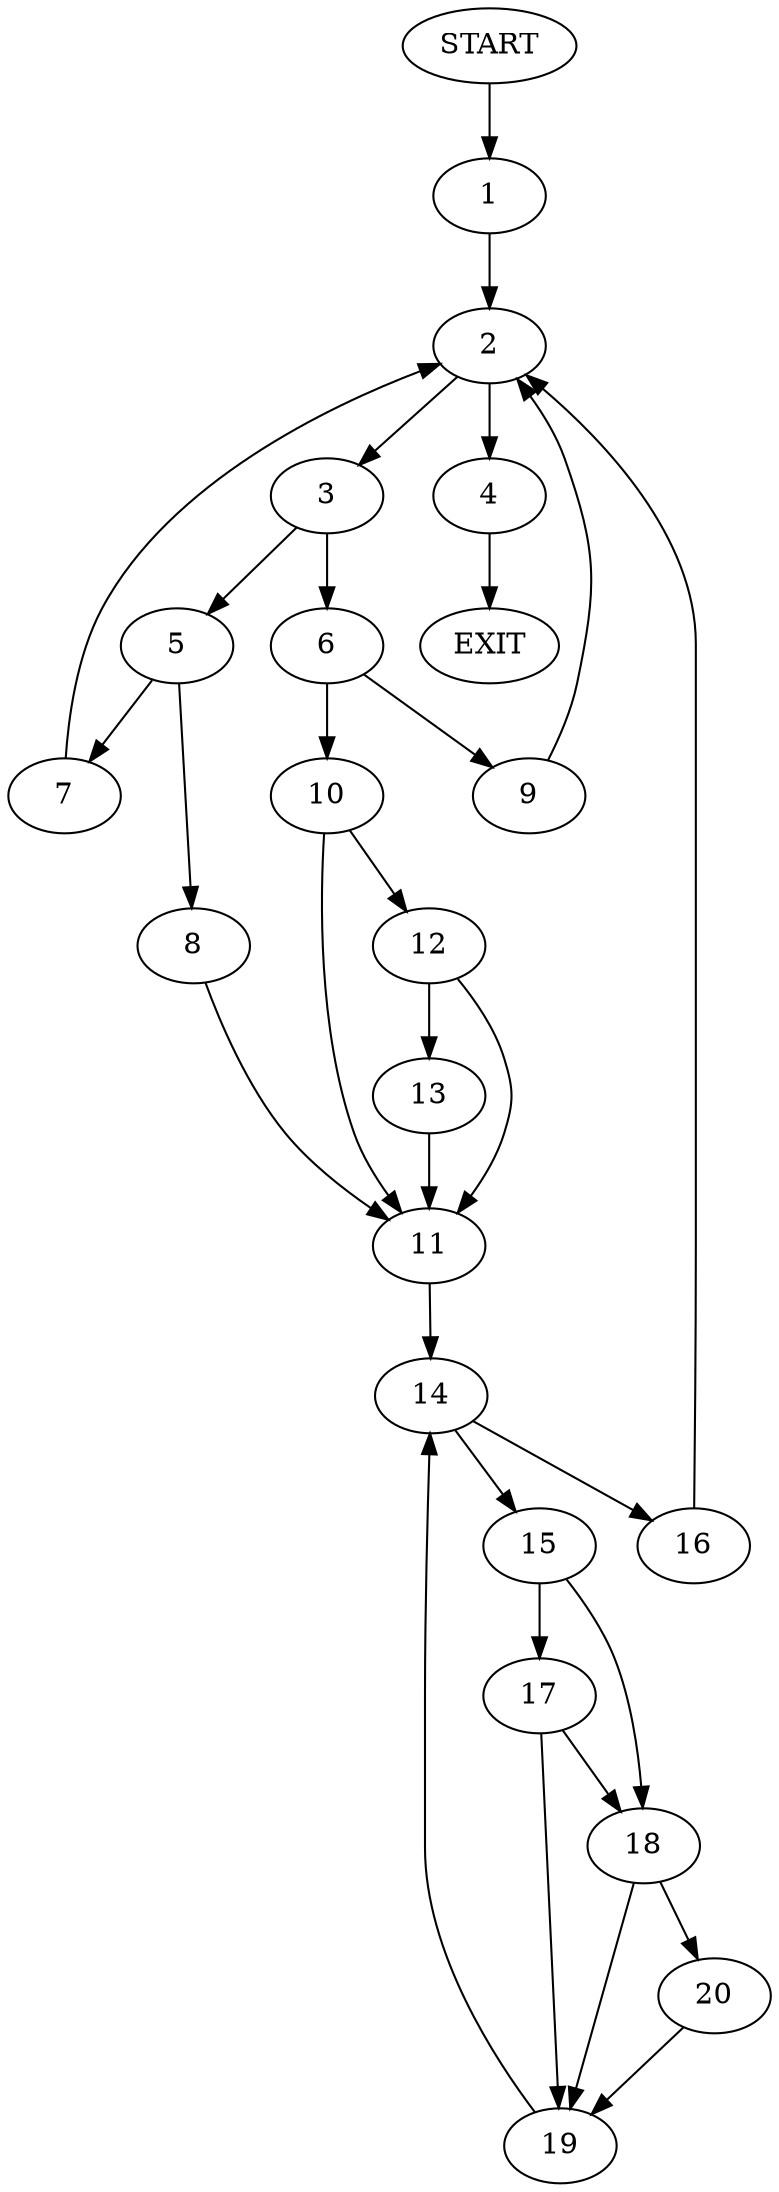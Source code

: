 digraph {
0 [label="START"]
21 [label="EXIT"]
0 -> 1
1 -> 2
2 -> 3
2 -> 4
3 -> 5
3 -> 6
4 -> 21
5 -> 7
5 -> 8
6 -> 9
6 -> 10
9 -> 2
10 -> 11
10 -> 12
12 -> 11
12 -> 13
11 -> 14
13 -> 11
7 -> 2
8 -> 11
14 -> 15
14 -> 16
16 -> 2
15 -> 17
15 -> 18
18 -> 19
18 -> 20
17 -> 19
17 -> 18
19 -> 14
20 -> 19
}
